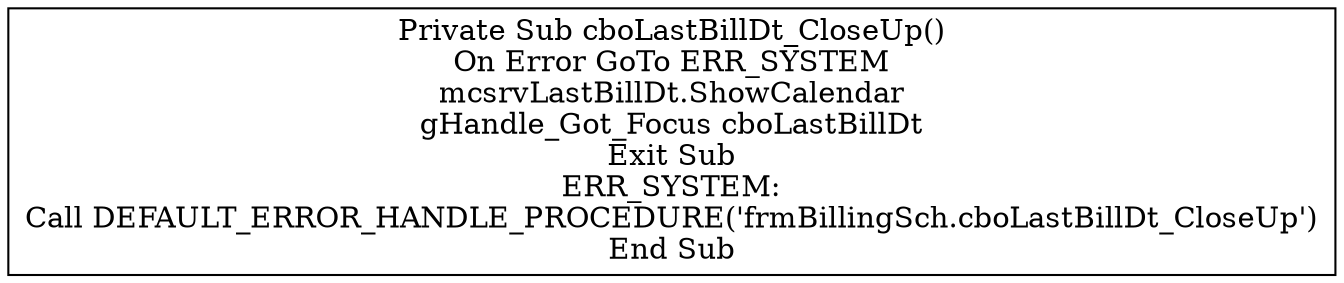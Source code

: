 digraph G{
Node_1 [ label ="Private Sub cboLastBillDt_CloseUp()\nOn Error GoTo ERR_SYSTEM\nmcsrvLastBillDt.ShowCalendar\ngHandle_Got_Focus cboLastBillDt\nExit Sub\nERR_SYSTEM:\nCall DEFAULT_ERROR_HANDLE_PROCEDURE('frmBillingSch.cboLastBillDt_CloseUp')\nEnd Sub",shape="box"];
}
